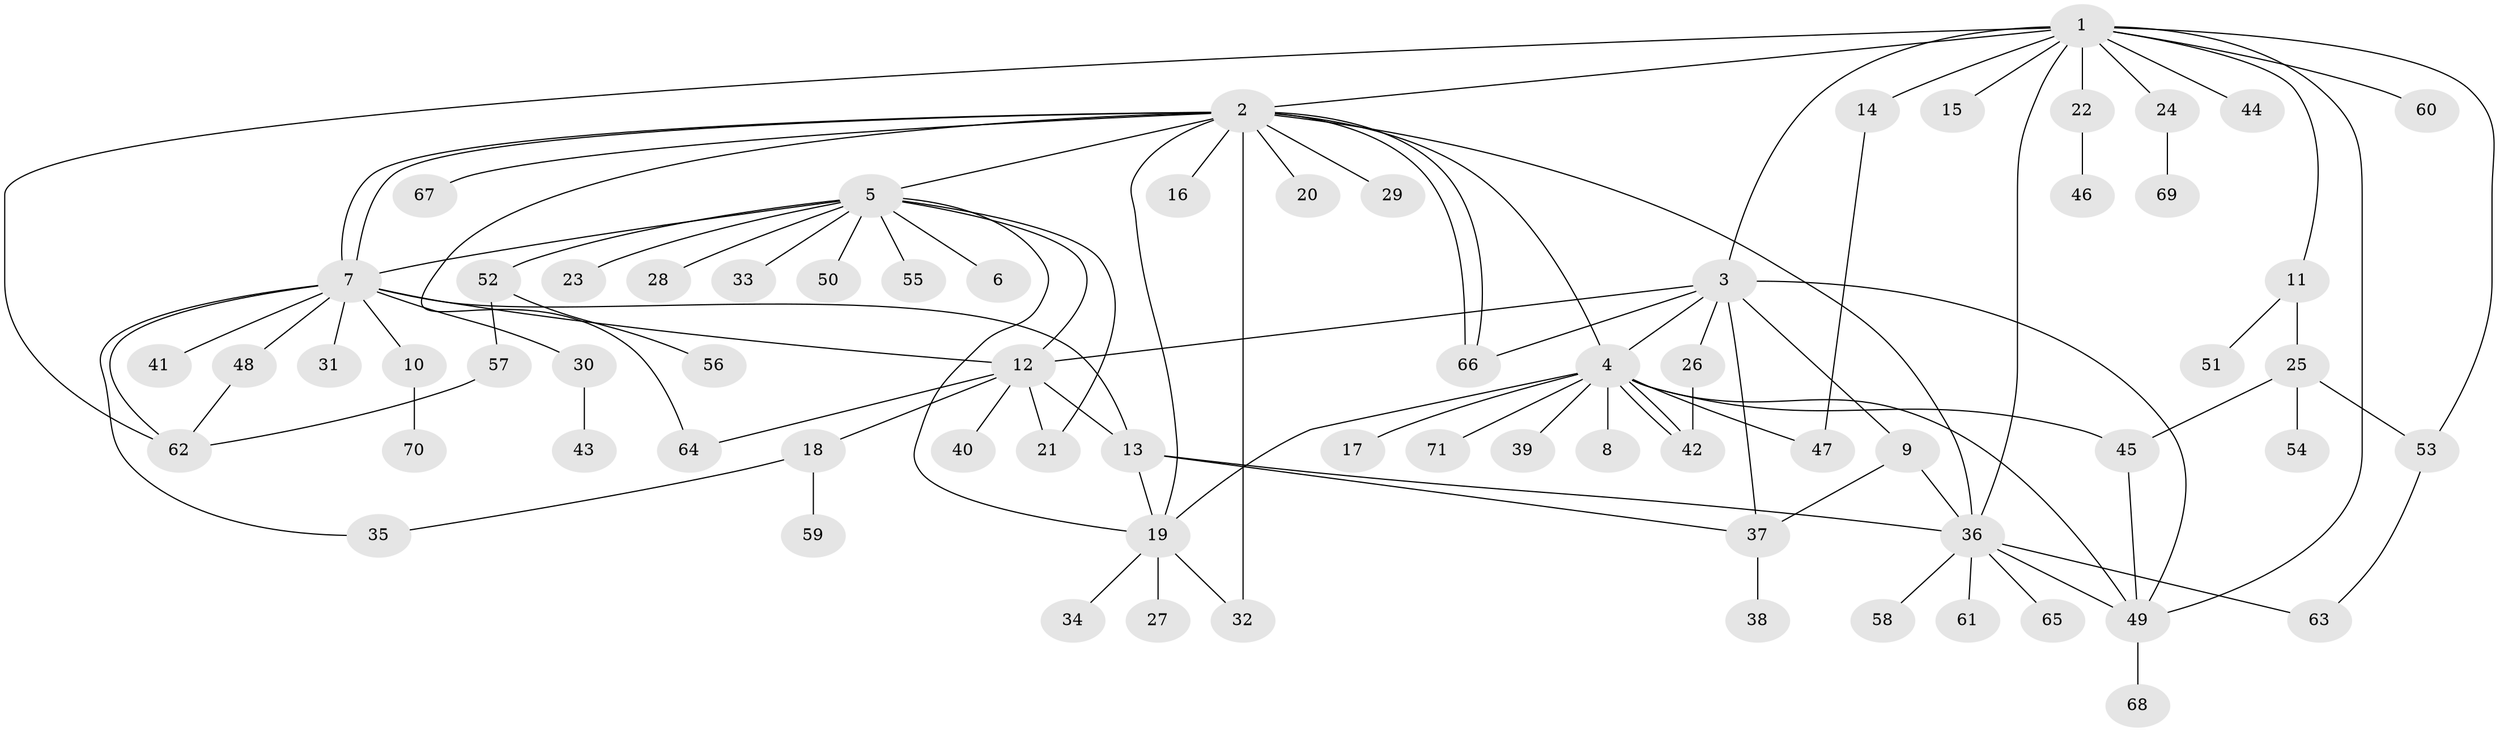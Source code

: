 // coarse degree distribution, {11: 0.04, 1: 0.6, 5: 0.06, 9: 0.02, 6: 0.04, 3: 0.1, 4: 0.02, 2: 0.04, 8: 0.02, 12: 0.04, 7: 0.02}
// Generated by graph-tools (version 1.1) at 2025/36/03/04/25 23:36:54]
// undirected, 71 vertices, 103 edges
graph export_dot {
  node [color=gray90,style=filled];
  1;
  2;
  3;
  4;
  5;
  6;
  7;
  8;
  9;
  10;
  11;
  12;
  13;
  14;
  15;
  16;
  17;
  18;
  19;
  20;
  21;
  22;
  23;
  24;
  25;
  26;
  27;
  28;
  29;
  30;
  31;
  32;
  33;
  34;
  35;
  36;
  37;
  38;
  39;
  40;
  41;
  42;
  43;
  44;
  45;
  46;
  47;
  48;
  49;
  50;
  51;
  52;
  53;
  54;
  55;
  56;
  57;
  58;
  59;
  60;
  61;
  62;
  63;
  64;
  65;
  66;
  67;
  68;
  69;
  70;
  71;
  1 -- 2;
  1 -- 3;
  1 -- 11;
  1 -- 14;
  1 -- 15;
  1 -- 22;
  1 -- 24;
  1 -- 36;
  1 -- 44;
  1 -- 49;
  1 -- 53;
  1 -- 60;
  1 -- 62;
  2 -- 4;
  2 -- 5;
  2 -- 7;
  2 -- 7;
  2 -- 16;
  2 -- 19;
  2 -- 20;
  2 -- 29;
  2 -- 32;
  2 -- 36;
  2 -- 64;
  2 -- 66;
  2 -- 66;
  2 -- 67;
  3 -- 4;
  3 -- 9;
  3 -- 12;
  3 -- 26;
  3 -- 37;
  3 -- 49;
  3 -- 66;
  4 -- 8;
  4 -- 17;
  4 -- 19;
  4 -- 39;
  4 -- 42;
  4 -- 42;
  4 -- 45;
  4 -- 47;
  4 -- 49;
  4 -- 71;
  5 -- 6;
  5 -- 7;
  5 -- 12;
  5 -- 19;
  5 -- 21;
  5 -- 23;
  5 -- 28;
  5 -- 33;
  5 -- 50;
  5 -- 52;
  5 -- 55;
  7 -- 10;
  7 -- 12;
  7 -- 13;
  7 -- 30;
  7 -- 31;
  7 -- 35;
  7 -- 41;
  7 -- 48;
  7 -- 62;
  9 -- 36;
  9 -- 37;
  10 -- 70;
  11 -- 25;
  11 -- 51;
  12 -- 13;
  12 -- 18;
  12 -- 21;
  12 -- 40;
  12 -- 64;
  13 -- 19;
  13 -- 36;
  13 -- 37;
  14 -- 47;
  18 -- 35;
  18 -- 59;
  19 -- 27;
  19 -- 32;
  19 -- 34;
  22 -- 46;
  24 -- 69;
  25 -- 45;
  25 -- 53;
  25 -- 54;
  26 -- 42;
  30 -- 43;
  36 -- 49;
  36 -- 58;
  36 -- 61;
  36 -- 63;
  36 -- 65;
  37 -- 38;
  45 -- 49;
  48 -- 62;
  49 -- 68;
  52 -- 56;
  52 -- 57;
  53 -- 63;
  57 -- 62;
}

